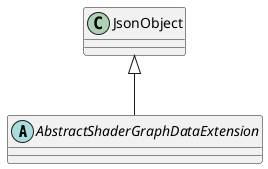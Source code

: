 @startuml
abstract class AbstractShaderGraphDataExtension {
}
JsonObject <|-- AbstractShaderGraphDataExtension
@enduml
